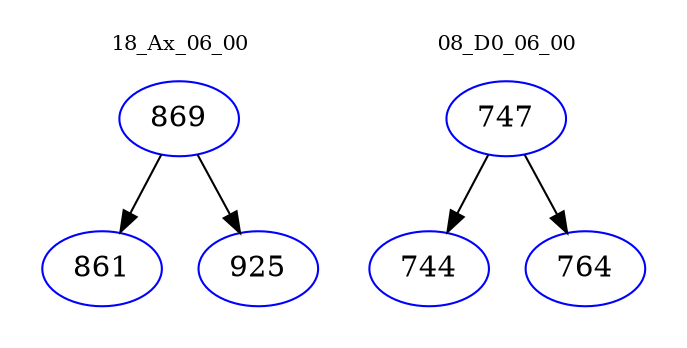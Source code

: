 digraph{
subgraph cluster_0 {
color = white
label = "18_Ax_06_00";
fontsize=10;
T0_869 [label="869", color="blue"]
T0_869 -> T0_861 [color="black"]
T0_861 [label="861", color="blue"]
T0_869 -> T0_925 [color="black"]
T0_925 [label="925", color="blue"]
}
subgraph cluster_1 {
color = white
label = "08_D0_06_00";
fontsize=10;
T1_747 [label="747", color="blue"]
T1_747 -> T1_744 [color="black"]
T1_744 [label="744", color="blue"]
T1_747 -> T1_764 [color="black"]
T1_764 [label="764", color="blue"]
}
}
